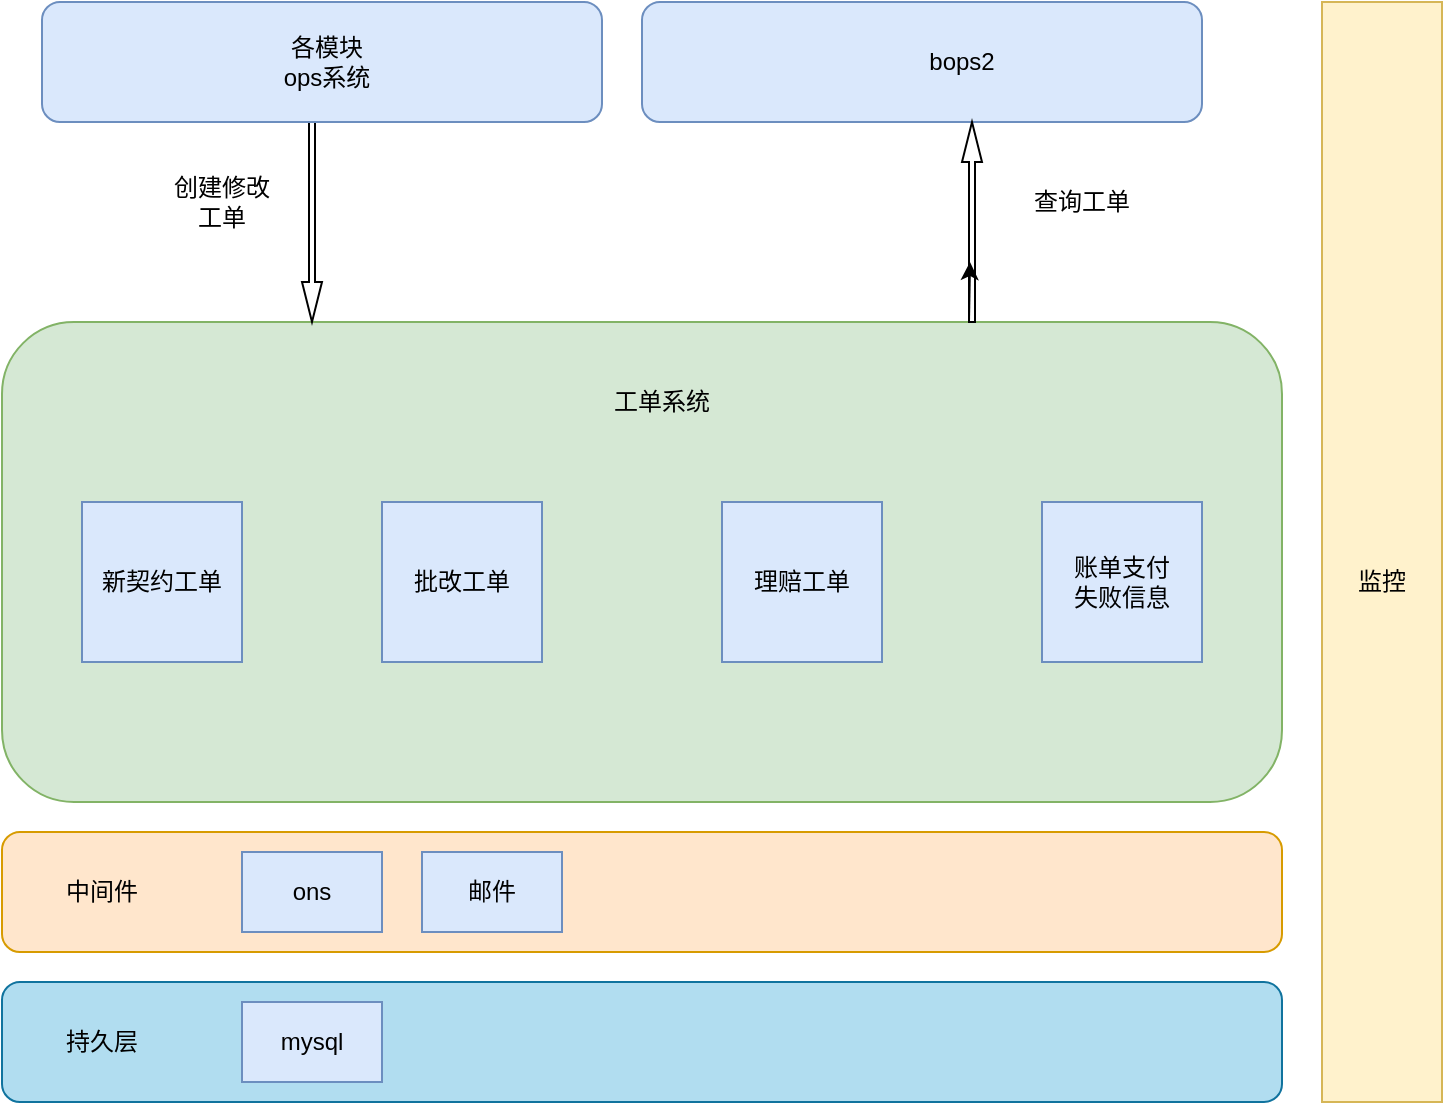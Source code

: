 <mxfile version="14.1.1" type="github" pages="3">
  <diagram id="Bz8B_BYT6hGDWc0vq6sv" name="Page-1">
    <mxGraphModel dx="1422" dy="882" grid="1" gridSize="10" guides="1" tooltips="1" connect="1" arrows="1" fold="1" page="1" pageScale="1" pageWidth="827" pageHeight="1169" math="0" shadow="0">
      <root>
        <mxCell id="0" />
        <mxCell id="1" parent="0" />
        <mxCell id="CyxOjfZskQ-ww6EQWVBY-3" value="" style="rounded=1;whiteSpace=wrap;html=1;fillColor=#dae8fc;strokeColor=#6c8ebf;" parent="1" vertex="1">
          <mxGeometry x="360" y="110" width="280" height="60" as="geometry" />
        </mxCell>
        <mxCell id="CyxOjfZskQ-ww6EQWVBY-9" value="bops2" style="text;html=1;strokeColor=none;fillColor=none;align=center;verticalAlign=middle;whiteSpace=wrap;rounded=0;" parent="1" vertex="1">
          <mxGeometry x="500" y="130" width="40" height="20" as="geometry" />
        </mxCell>
        <mxCell id="CyxOjfZskQ-ww6EQWVBY-10" value="" style="rounded=1;whiteSpace=wrap;html=1;fillColor=#d5e8d4;strokeColor=#82b366;" parent="1" vertex="1">
          <mxGeometry x="40" y="270" width="640" height="240" as="geometry" />
        </mxCell>
        <mxCell id="CyxOjfZskQ-ww6EQWVBY-12" value="" style="shape=singleArrow;direction=south;whiteSpace=wrap;html=1;" parent="1" vertex="1">
          <mxGeometry x="190" y="170" width="10" height="100" as="geometry" />
        </mxCell>
        <mxCell id="CyxOjfZskQ-ww6EQWVBY-13" value="创建修改工单" style="text;html=1;strokeColor=none;fillColor=none;align=center;verticalAlign=middle;whiteSpace=wrap;rounded=0;" parent="1" vertex="1">
          <mxGeometry x="120" y="190" width="60" height="40" as="geometry" />
        </mxCell>
        <mxCell id="CyxOjfZskQ-ww6EQWVBY-14" value="" style="shape=singleArrow;direction=north;whiteSpace=wrap;html=1;" parent="1" vertex="1">
          <mxGeometry x="520" y="170" width="10" height="100" as="geometry" />
        </mxCell>
        <mxCell id="CyxOjfZskQ-ww6EQWVBY-15" value="查询工单&lt;br&gt;" style="text;html=1;strokeColor=none;fillColor=none;align=center;verticalAlign=middle;whiteSpace=wrap;rounded=0;" parent="1" vertex="1">
          <mxGeometry x="550" y="190" width="60" height="40" as="geometry" />
        </mxCell>
        <mxCell id="CyxOjfZskQ-ww6EQWVBY-16" style="edgeStyle=orthogonalEdgeStyle;rounded=0;orthogonalLoop=1;jettySize=auto;html=1;exitX=0;exitY=0;exitDx=0;exitDy=3.5;exitPerimeter=0;entryX=0.3;entryY=0.4;entryDx=0;entryDy=0;entryPerimeter=0;" parent="1" source="CyxOjfZskQ-ww6EQWVBY-14" target="CyxOjfZskQ-ww6EQWVBY-14" edge="1">
          <mxGeometry relative="1" as="geometry" />
        </mxCell>
        <mxCell id="CyxOjfZskQ-ww6EQWVBY-17" value="" style="rounded=0;whiteSpace=wrap;html=1;fillColor=#fff2cc;strokeColor=#d6b656;" parent="1" vertex="1">
          <mxGeometry x="700" y="110" width="60" height="550" as="geometry" />
        </mxCell>
        <mxCell id="CyxOjfZskQ-ww6EQWVBY-18" value="监控&lt;br&gt;" style="text;html=1;strokeColor=none;fillColor=none;align=center;verticalAlign=middle;whiteSpace=wrap;rounded=0;" parent="1" vertex="1">
          <mxGeometry x="710" y="390" width="40" height="20" as="geometry" />
        </mxCell>
        <mxCell id="CyxOjfZskQ-ww6EQWVBY-20" value="新契约工单" style="whiteSpace=wrap;html=1;aspect=fixed;fillColor=#dae8fc;strokeColor=#6c8ebf;" parent="1" vertex="1">
          <mxGeometry x="80" y="360" width="80" height="80" as="geometry" />
        </mxCell>
        <mxCell id="CyxOjfZskQ-ww6EQWVBY-21" value="批改工单" style="whiteSpace=wrap;html=1;aspect=fixed;fillColor=#dae8fc;strokeColor=#6c8ebf;" parent="1" vertex="1">
          <mxGeometry x="230" y="360" width="80" height="80" as="geometry" />
        </mxCell>
        <mxCell id="CyxOjfZskQ-ww6EQWVBY-22" value="理赔工单" style="whiteSpace=wrap;html=1;aspect=fixed;fillColor=#dae8fc;strokeColor=#6c8ebf;" parent="1" vertex="1">
          <mxGeometry x="400" y="360" width="80" height="80" as="geometry" />
        </mxCell>
        <mxCell id="CyxOjfZskQ-ww6EQWVBY-23" value="账单支付&lt;br&gt;失败信息" style="whiteSpace=wrap;html=1;aspect=fixed;fillColor=#dae8fc;strokeColor=#6c8ebf;" parent="1" vertex="1">
          <mxGeometry x="560" y="360" width="80" height="80" as="geometry" />
        </mxCell>
        <mxCell id="CyxOjfZskQ-ww6EQWVBY-24" value="工单系统" style="text;html=1;strokeColor=none;fillColor=none;align=center;verticalAlign=middle;whiteSpace=wrap;rounded=0;" parent="1" vertex="1">
          <mxGeometry x="335" y="300" width="70" height="20" as="geometry" />
        </mxCell>
        <mxCell id="CyxOjfZskQ-ww6EQWVBY-25" value="" style="rounded=1;whiteSpace=wrap;html=1;fillColor=#ffe6cc;strokeColor=#d79b00;" parent="1" vertex="1">
          <mxGeometry x="40" y="525" width="640" height="60" as="geometry" />
        </mxCell>
        <mxCell id="CyxOjfZskQ-ww6EQWVBY-26" value="中间件" style="text;html=1;strokeColor=none;fillColor=none;align=center;verticalAlign=middle;whiteSpace=wrap;rounded=0;" parent="1" vertex="1">
          <mxGeometry x="70" y="545" width="40" height="20" as="geometry" />
        </mxCell>
        <mxCell id="CyxOjfZskQ-ww6EQWVBY-27" value="ons" style="rounded=0;whiteSpace=wrap;html=1;fillColor=#dae8fc;strokeColor=#6c8ebf;" parent="1" vertex="1">
          <mxGeometry x="160" y="535" width="70" height="40" as="geometry" />
        </mxCell>
        <mxCell id="CyxOjfZskQ-ww6EQWVBY-28" value="" style="rounded=1;whiteSpace=wrap;html=1;fillColor=#b1ddf0;strokeColor=#10739e;" parent="1" vertex="1">
          <mxGeometry x="40" y="600" width="640" height="60" as="geometry" />
        </mxCell>
        <mxCell id="CyxOjfZskQ-ww6EQWVBY-29" value="持久层" style="text;html=1;strokeColor=none;fillColor=none;align=center;verticalAlign=middle;whiteSpace=wrap;rounded=0;" parent="1" vertex="1">
          <mxGeometry x="70" y="620" width="40" height="20" as="geometry" />
        </mxCell>
        <mxCell id="CyxOjfZskQ-ww6EQWVBY-30" value="mysql" style="rounded=0;whiteSpace=wrap;html=1;fillColor=#dae8fc;strokeColor=#6c8ebf;" parent="1" vertex="1">
          <mxGeometry x="160" y="610" width="70" height="40" as="geometry" />
        </mxCell>
        <mxCell id="CyxOjfZskQ-ww6EQWVBY-31" value="邮件&lt;br&gt;" style="rounded=0;whiteSpace=wrap;html=1;fillColor=#dae8fc;strokeColor=#6c8ebf;" parent="1" vertex="1">
          <mxGeometry x="250" y="535" width="70" height="40" as="geometry" />
        </mxCell>
        <mxCell id="HFvSN-A8tYZhv3tcYNuz-1" value="" style="rounded=1;whiteSpace=wrap;html=1;fillColor=#dae8fc;strokeColor=#6c8ebf;" vertex="1" parent="1">
          <mxGeometry x="60" y="110" width="280" height="60" as="geometry" />
        </mxCell>
        <mxCell id="HFvSN-A8tYZhv3tcYNuz-2" value="各模块ops系统" style="text;html=1;strokeColor=none;fillColor=none;align=center;verticalAlign=middle;whiteSpace=wrap;rounded=0;" vertex="1" parent="1">
          <mxGeometry x="175" y="130" width="55" height="20" as="geometry" />
        </mxCell>
      </root>
    </mxGraphModel>
  </diagram>
  <diagram id="Ie__8QnxO3a53nIc40qi" name="Page-2">
    <mxGraphModel dx="1422" dy="882" grid="1" gridSize="10" guides="1" tooltips="1" connect="1" arrows="1" fold="1" page="1" pageScale="1" pageWidth="827" pageHeight="1169" math="0" shadow="0">
      <root>
        <mxCell id="VXLplO5RqqTLVXt8_xNy-0" />
        <mxCell id="VXLplO5RqqTLVXt8_xNy-1" parent="VXLplO5RqqTLVXt8_xNy-0" />
        <mxCell id="VXLplO5RqqTLVXt8_xNy-16" value="" style="rounded=0;whiteSpace=wrap;html=1;" parent="VXLplO5RqqTLVXt8_xNy-1" vertex="1">
          <mxGeometry x="40" y="80" width="980" height="40" as="geometry" />
        </mxCell>
        <mxCell id="VXLplO5RqqTLVXt8_xNy-17" value="保单/理赔/账单" style="rounded=0;whiteSpace=wrap;html=1;" parent="VXLplO5RqqTLVXt8_xNy-1" vertex="1">
          <mxGeometry x="40" y="120" width="180" height="40" as="geometry" />
        </mxCell>
        <mxCell id="VXLplO5RqqTLVXt8_xNy-18" value="工单系统" style="rounded=0;whiteSpace=wrap;html=1;" parent="VXLplO5RqqTLVXt8_xNy-1" vertex="1">
          <mxGeometry x="400" y="120" width="440" height="40" as="geometry" />
        </mxCell>
        <mxCell id="VXLplO5RqqTLVXt8_xNy-19" value="邮件" style="rounded=0;whiteSpace=wrap;html=1;" parent="VXLplO5RqqTLVXt8_xNy-1" vertex="1">
          <mxGeometry x="840" y="120" width="180" height="40" as="geometry" />
        </mxCell>
        <mxCell id="VXLplO5RqqTLVXt8_xNy-21" value="消息队列" style="rounded=0;whiteSpace=wrap;html=1;" parent="VXLplO5RqqTLVXt8_xNy-1" vertex="1">
          <mxGeometry x="220" y="120" width="180" height="40" as="geometry" />
        </mxCell>
        <mxCell id="VXLplO5RqqTLVXt8_xNy-22" value="工单系统工单创建更新流程" style="text;html=1;strokeColor=none;fillColor=none;align=center;verticalAlign=middle;whiteSpace=wrap;rounded=0;" parent="VXLplO5RqqTLVXt8_xNy-1" vertex="1">
          <mxGeometry x="50" y="80" width="260" height="40" as="geometry" />
        </mxCell>
        <mxCell id="VXLplO5RqqTLVXt8_xNy-26" value="" style="rounded=0;whiteSpace=wrap;html=1;" parent="VXLplO5RqqTLVXt8_xNy-1" vertex="1">
          <mxGeometry x="840" y="160" width="180" height="950" as="geometry" />
        </mxCell>
        <mxCell id="VXLplO5RqqTLVXt8_xNy-35" style="edgeStyle=orthogonalEdgeStyle;rounded=0;orthogonalLoop=1;jettySize=auto;html=1;exitX=0.5;exitY=1;exitDx=0;exitDy=0;" parent="VXLplO5RqqTLVXt8_xNy-1" target="VXLplO5RqqTLVXt8_xNy-28" edge="1">
          <mxGeometry relative="1" as="geometry">
            <mxPoint x="457" y="247.5" as="sourcePoint" />
          </mxGeometry>
        </mxCell>
        <mxCell id="VXLplO5RqqTLVXt8_xNy-36" value="更新" style="edgeLabel;html=1;align=center;verticalAlign=middle;resizable=0;points=[];" parent="VXLplO5RqqTLVXt8_xNy-35" vertex="1" connectable="0">
          <mxGeometry x="-0.333" y="-1" relative="1" as="geometry">
            <mxPoint as="offset" />
          </mxGeometry>
        </mxCell>
        <mxCell id="VXLplO5RqqTLVXt8_xNy-42" style="edgeStyle=orthogonalEdgeStyle;rounded=0;orthogonalLoop=1;jettySize=auto;html=1;" parent="VXLplO5RqqTLVXt8_xNy-1" target="VXLplO5RqqTLVXt8_xNy-41" edge="1">
          <mxGeometry relative="1" as="geometry">
            <mxPoint x="725" y="240" as="sourcePoint" />
          </mxGeometry>
        </mxCell>
        <mxCell id="RD8_IWO9MU_sJZ0F83du-0" value="" style="rounded=0;whiteSpace=wrap;html=1;" parent="VXLplO5RqqTLVXt8_xNy-1" vertex="1">
          <mxGeometry x="40" y="160" width="180" height="950" as="geometry" />
        </mxCell>
        <mxCell id="ig_mH-F8HR2PGBS0FZ2f-3" style="edgeStyle=orthogonalEdgeStyle;rounded=0;orthogonalLoop=1;jettySize=auto;html=1;entryX=0;entryY=0.5;entryDx=0;entryDy=0;" edge="1" parent="VXLplO5RqqTLVXt8_xNy-1" source="RD8_IWO9MU_sJZ0F83du-1" target="ig_mH-F8HR2PGBS0FZ2f-2">
          <mxGeometry relative="1" as="geometry" />
        </mxCell>
        <mxCell id="RD8_IWO9MU_sJZ0F83du-1" value="开始" style="rounded=1;whiteSpace=wrap;html=1;" parent="VXLplO5RqqTLVXt8_xNy-1" vertex="1">
          <mxGeometry x="60" y="230" width="120" height="35" as="geometry" />
        </mxCell>
        <mxCell id="RD8_IWO9MU_sJZ0F83du-3" value="" style="rounded=0;whiteSpace=wrap;html=1;" parent="VXLplO5RqqTLVXt8_xNy-1" vertex="1">
          <mxGeometry x="400" y="160" width="440" height="950" as="geometry" />
        </mxCell>
        <mxCell id="RD8_IWO9MU_sJZ0F83du-6" value="账单系统" style="text;html=1;strokeColor=none;fillColor=none;align=center;verticalAlign=middle;whiteSpace=wrap;rounded=0;" parent="VXLplO5RqqTLVXt8_xNy-1" vertex="1">
          <mxGeometry x="50" y="180" width="40" height="20" as="geometry" />
        </mxCell>
        <mxCell id="RD8_IWO9MU_sJZ0F83du-18" style="edgeStyle=orthogonalEdgeStyle;rounded=0;orthogonalLoop=1;jettySize=auto;html=1;entryX=0.5;entryY=0;entryDx=0;entryDy=0;" parent="VXLplO5RqqTLVXt8_xNy-1" source="RD8_IWO9MU_sJZ0F83du-7" target="RD8_IWO9MU_sJZ0F83du-8" edge="1">
          <mxGeometry relative="1" as="geometry" />
        </mxCell>
        <mxCell id="RD8_IWO9MU_sJZ0F83du-7" value="消息处理" style="rounded=0;whiteSpace=wrap;html=1;" parent="VXLplO5RqqTLVXt8_xNy-1" vertex="1">
          <mxGeometry x="435" y="223.44" width="100" height="48.12" as="geometry" />
        </mxCell>
        <mxCell id="RD8_IWO9MU_sJZ0F83du-19" style="edgeStyle=orthogonalEdgeStyle;rounded=0;orthogonalLoop=1;jettySize=auto;html=1;" parent="VXLplO5RqqTLVXt8_xNy-1" source="RD8_IWO9MU_sJZ0F83du-8" target="RD8_IWO9MU_sJZ0F83du-9" edge="1">
          <mxGeometry relative="1" as="geometry" />
        </mxCell>
        <mxCell id="RD8_IWO9MU_sJZ0F83du-8" value="解析消息内容校验数据格式" style="rounded=0;whiteSpace=wrap;html=1;" parent="VXLplO5RqqTLVXt8_xNy-1" vertex="1">
          <mxGeometry x="435" y="330" width="100" height="48.12" as="geometry" />
        </mxCell>
        <mxCell id="RD8_IWO9MU_sJZ0F83du-20" style="edgeStyle=orthogonalEdgeStyle;rounded=0;orthogonalLoop=1;jettySize=auto;html=1;" parent="VXLplO5RqqTLVXt8_xNy-1" source="RD8_IWO9MU_sJZ0F83du-9" target="RD8_IWO9MU_sJZ0F83du-10" edge="1">
          <mxGeometry relative="1" as="geometry">
            <Array as="points">
              <mxPoint x="615" y="454" />
              <mxPoint x="615" y="242" />
            </Array>
          </mxGeometry>
        </mxCell>
        <mxCell id="RD8_IWO9MU_sJZ0F83du-21" value="是" style="edgeLabel;html=1;align=center;verticalAlign=middle;resizable=0;points=[];" parent="RD8_IWO9MU_sJZ0F83du-20" vertex="1" connectable="0">
          <mxGeometry x="-0.126" y="-2" relative="1" as="geometry">
            <mxPoint as="offset" />
          </mxGeometry>
        </mxCell>
        <mxCell id="RD8_IWO9MU_sJZ0F83du-22" style="edgeStyle=orthogonalEdgeStyle;rounded=0;orthogonalLoop=1;jettySize=auto;html=1;" parent="VXLplO5RqqTLVXt8_xNy-1" source="ig_mH-F8HR2PGBS0FZ2f-5" target="RD8_IWO9MU_sJZ0F83du-15" edge="1">
          <mxGeometry relative="1" as="geometry">
            <Array as="points">
              <mxPoint x="485" y="810" />
              <mxPoint x="600" y="810" />
            </Array>
          </mxGeometry>
        </mxCell>
        <mxCell id="ig_mH-F8HR2PGBS0FZ2f-8" value="是" style="edgeLabel;html=1;align=center;verticalAlign=middle;resizable=0;points=[];" vertex="1" connectable="0" parent="RD8_IWO9MU_sJZ0F83du-22">
          <mxGeometry x="-0.714" relative="1" as="geometry">
            <mxPoint as="offset" />
          </mxGeometry>
        </mxCell>
        <mxCell id="RD8_IWO9MU_sJZ0F83du-9" value="账单是否&lt;br&gt;支付失败" style="rhombus;whiteSpace=wrap;html=1;" parent="VXLplO5RqqTLVXt8_xNy-1" vertex="1">
          <mxGeometry x="435" y="412.51" width="100" height="82.5" as="geometry" />
        </mxCell>
        <mxCell id="RD8_IWO9MU_sJZ0F83du-24" style="edgeStyle=orthogonalEdgeStyle;rounded=0;orthogonalLoop=1;jettySize=auto;html=1;" parent="VXLplO5RqqTLVXt8_xNy-1" source="RD8_IWO9MU_sJZ0F83du-10" target="RD8_IWO9MU_sJZ0F83du-11" edge="1">
          <mxGeometry relative="1" as="geometry" />
        </mxCell>
        <mxCell id="RD8_IWO9MU_sJZ0F83du-10" value="获取支付失&lt;br&gt;败的业务号" style="rounded=0;whiteSpace=wrap;html=1;" parent="VXLplO5RqqTLVXt8_xNy-1" vertex="1">
          <mxGeometry x="665" y="211.56" width="90" height="60" as="geometry" />
        </mxCell>
        <mxCell id="RD8_IWO9MU_sJZ0F83du-25" style="edgeStyle=orthogonalEdgeStyle;rounded=0;orthogonalLoop=1;jettySize=auto;html=1;" parent="VXLplO5RqqTLVXt8_xNy-1" source="RD8_IWO9MU_sJZ0F83du-11" target="RD8_IWO9MU_sJZ0F83du-12" edge="1">
          <mxGeometry relative="1" as="geometry" />
        </mxCell>
        <mxCell id="RD8_IWO9MU_sJZ0F83du-11" value="根据业务号查&lt;br&gt;询相关的工单" style="rounded=0;whiteSpace=wrap;html=1;" parent="VXLplO5RqqTLVXt8_xNy-1" vertex="1">
          <mxGeometry x="665" y="324.06" width="90" height="60" as="geometry" />
        </mxCell>
        <mxCell id="RD8_IWO9MU_sJZ0F83du-26" value="是" style="edgeStyle=orthogonalEdgeStyle;rounded=0;orthogonalLoop=1;jettySize=auto;html=1;entryX=0.5;entryY=0;entryDx=0;entryDy=0;" parent="VXLplO5RqqTLVXt8_xNy-1" source="RD8_IWO9MU_sJZ0F83du-12" target="RD8_IWO9MU_sJZ0F83du-13" edge="1">
          <mxGeometry relative="1" as="geometry" />
        </mxCell>
        <mxCell id="RD8_IWO9MU_sJZ0F83du-27" style="edgeStyle=orthogonalEdgeStyle;rounded=0;orthogonalLoop=1;jettySize=auto;html=1;" parent="VXLplO5RqqTLVXt8_xNy-1" source="RD8_IWO9MU_sJZ0F83du-12" edge="1">
          <mxGeometry relative="1" as="geometry">
            <mxPoint x="595" y="990" as="targetPoint" />
            <Array as="points">
              <mxPoint x="600" y="481" />
              <mxPoint x="600" y="990" />
            </Array>
          </mxGeometry>
        </mxCell>
        <mxCell id="RD8_IWO9MU_sJZ0F83du-28" value="否" style="edgeLabel;html=1;align=center;verticalAlign=middle;resizable=0;points=[];" parent="RD8_IWO9MU_sJZ0F83du-27" vertex="1" connectable="0">
          <mxGeometry x="-0.483" relative="1" as="geometry">
            <mxPoint as="offset" />
          </mxGeometry>
        </mxCell>
        <mxCell id="RD8_IWO9MU_sJZ0F83du-12" value="是否存在&lt;br&gt;对应工单" style="rhombus;whiteSpace=wrap;html=1;" parent="VXLplO5RqqTLVXt8_xNy-1" vertex="1">
          <mxGeometry x="660" y="440" width="100" height="82.5" as="geometry" />
        </mxCell>
        <mxCell id="RD8_IWO9MU_sJZ0F83du-29" style="edgeStyle=orthogonalEdgeStyle;rounded=0;orthogonalLoop=1;jettySize=auto;html=1;entryX=0;entryY=0.5;entryDx=0;entryDy=0;" parent="VXLplO5RqqTLVXt8_xNy-1" source="RD8_IWO9MU_sJZ0F83du-13" target="RD8_IWO9MU_sJZ0F83du-14" edge="1">
          <mxGeometry relative="1" as="geometry" />
        </mxCell>
        <mxCell id="ig_mH-F8HR2PGBS0FZ2f-18" style="edgeStyle=orthogonalEdgeStyle;rounded=0;orthogonalLoop=1;jettySize=auto;html=1;" edge="1" parent="VXLplO5RqqTLVXt8_xNy-1" source="RD8_IWO9MU_sJZ0F83du-13">
          <mxGeometry relative="1" as="geometry">
            <mxPoint x="600" y="800" as="targetPoint" />
            <Array as="points">
              <mxPoint x="710" y="780" />
              <mxPoint x="600" y="780" />
            </Array>
          </mxGeometry>
        </mxCell>
        <mxCell id="RD8_IWO9MU_sJZ0F83du-13" value="创建工单对应的支付失败记录" style="rounded=0;whiteSpace=wrap;html=1;" parent="VXLplO5RqqTLVXt8_xNy-1" vertex="1">
          <mxGeometry x="650" y="652.51" width="120" height="60" as="geometry" />
        </mxCell>
        <mxCell id="RD8_IWO9MU_sJZ0F83du-14" value="根据工单待办人信息发送邮件通知" style="rounded=0;whiteSpace=wrap;html=1;" parent="VXLplO5RqqTLVXt8_xNy-1" vertex="1">
          <mxGeometry x="865" y="652.51" width="120" height="60" as="geometry" />
        </mxCell>
        <mxCell id="RD8_IWO9MU_sJZ0F83du-15" value="结束" style="rounded=1;whiteSpace=wrap;html=1;" parent="VXLplO5RqqTLVXt8_xNy-1" vertex="1">
          <mxGeometry x="550" y="1000" width="100" height="50" as="geometry" />
        </mxCell>
        <mxCell id="ig_mH-F8HR2PGBS0FZ2f-1" value="" style="rounded=0;whiteSpace=wrap;html=1;" vertex="1" parent="VXLplO5RqqTLVXt8_xNy-1">
          <mxGeometry x="220" y="160" width="180" height="950" as="geometry" />
        </mxCell>
        <mxCell id="ig_mH-F8HR2PGBS0FZ2f-4" style="edgeStyle=orthogonalEdgeStyle;rounded=0;orthogonalLoop=1;jettySize=auto;html=1;" edge="1" parent="VXLplO5RqqTLVXt8_xNy-1" source="ig_mH-F8HR2PGBS0FZ2f-2" target="RD8_IWO9MU_sJZ0F83du-7">
          <mxGeometry relative="1" as="geometry" />
        </mxCell>
        <mxCell id="ig_mH-F8HR2PGBS0FZ2f-2" value="消息队列" style="rounded=0;whiteSpace=wrap;html=1;" vertex="1" parent="VXLplO5RqqTLVXt8_xNy-1">
          <mxGeometry x="255" y="227.5" width="110" height="40" as="geometry" />
        </mxCell>
        <mxCell id="ig_mH-F8HR2PGBS0FZ2f-13" style="edgeStyle=orthogonalEdgeStyle;rounded=0;orthogonalLoop=1;jettySize=auto;html=1;" edge="1" parent="VXLplO5RqqTLVXt8_xNy-1" source="ig_mH-F8HR2PGBS0FZ2f-5">
          <mxGeometry relative="1" as="geometry">
            <mxPoint x="600" y="990" as="targetPoint" />
            <Array as="points">
              <mxPoint x="600" y="613" />
            </Array>
          </mxGeometry>
        </mxCell>
        <mxCell id="ig_mH-F8HR2PGBS0FZ2f-5" value="查询是否存在对应&lt;br&gt;的支付失败的数据" style="rhombus;whiteSpace=wrap;html=1;" vertex="1" parent="VXLplO5RqqTLVXt8_xNy-1">
          <mxGeometry x="420" y="572.51" width="130" height="80" as="geometry" />
        </mxCell>
        <mxCell id="ig_mH-F8HR2PGBS0FZ2f-6" style="edgeStyle=orthogonalEdgeStyle;rounded=0;orthogonalLoop=1;jettySize=auto;html=1;" edge="1" parent="VXLplO5RqqTLVXt8_xNy-1" source="RD8_IWO9MU_sJZ0F83du-9" target="ig_mH-F8HR2PGBS0FZ2f-5">
          <mxGeometry relative="1" as="geometry">
            <Array as="points" />
            <mxPoint x="485" y="495.01" as="sourcePoint" />
            <mxPoint x="595" y="1000" as="targetPoint" />
          </mxGeometry>
        </mxCell>
        <mxCell id="ig_mH-F8HR2PGBS0FZ2f-7" value="否" style="edgeLabel;html=1;align=center;verticalAlign=middle;resizable=0;points=[];" vertex="1" connectable="0" parent="ig_mH-F8HR2PGBS0FZ2f-6">
          <mxGeometry x="-0.253" y="1" relative="1" as="geometry">
            <mxPoint as="offset" />
          </mxGeometry>
        </mxCell>
        <mxCell id="ig_mH-F8HR2PGBS0FZ2f-11" value="将失败的支付信息更新为成功" style="rounded=0;whiteSpace=wrap;html=1;" vertex="1" parent="VXLplO5RqqTLVXt8_xNy-1">
          <mxGeometry x="425" y="700" width="120" height="60" as="geometry" />
        </mxCell>
      </root>
    </mxGraphModel>
  </diagram>
  <diagram id="8ziYD3CXc0tGS_evEbdj" name="Page-3">
    <mxGraphModel dx="1422" dy="882" grid="1" gridSize="10" guides="1" tooltips="1" connect="1" arrows="1" fold="1" page="1" pageScale="1" pageWidth="827" pageHeight="1169" math="0" shadow="0">
      <root>
        <mxCell id="uR7DcW4M6yR71KvsL8T4-0" />
        <mxCell id="uR7DcW4M6yR71KvsL8T4-1" parent="uR7DcW4M6yR71KvsL8T4-0" />
        <mxCell id="uR7DcW4M6yR71KvsL8T4-2" value="" style="rounded=0;whiteSpace=wrap;html=1;" parent="uR7DcW4M6yR71KvsL8T4-1" vertex="1">
          <mxGeometry x="40" y="120" width="980" height="640" as="geometry" />
        </mxCell>
        <mxCell id="uR7DcW4M6yR71KvsL8T4-3" value="" style="rounded=0;whiteSpace=wrap;html=1;" parent="uR7DcW4M6yR71KvsL8T4-1" vertex="1">
          <mxGeometry x="40" y="80" width="980" height="40" as="geometry" />
        </mxCell>
        <mxCell id="uR7DcW4M6yR71KvsL8T4-4" value="保单/理赔/账单" style="rounded=0;whiteSpace=wrap;html=1;" parent="uR7DcW4M6yR71KvsL8T4-1" vertex="1">
          <mxGeometry x="40" y="120" width="180" height="40" as="geometry" />
        </mxCell>
        <mxCell id="uR7DcW4M6yR71KvsL8T4-5" value="工单系统" style="rounded=0;whiteSpace=wrap;html=1;" parent="uR7DcW4M6yR71KvsL8T4-1" vertex="1">
          <mxGeometry x="400" y="120" width="620" height="40" as="geometry" />
        </mxCell>
        <mxCell id="uR7DcW4M6yR71KvsL8T4-7" value="消息队列" style="rounded=0;whiteSpace=wrap;html=1;" parent="uR7DcW4M6yR71KvsL8T4-1" vertex="1">
          <mxGeometry x="220" y="120" width="180" height="40" as="geometry" />
        </mxCell>
        <mxCell id="uR7DcW4M6yR71KvsL8T4-8" value="工单系统工单创建更新流程" style="text;html=1;strokeColor=none;fillColor=none;align=center;verticalAlign=middle;whiteSpace=wrap;rounded=0;" parent="uR7DcW4M6yR71KvsL8T4-1" vertex="1">
          <mxGeometry x="50" y="80" width="260" height="40" as="geometry" />
        </mxCell>
        <mxCell id="uR7DcW4M6yR71KvsL8T4-9" value="" style="rounded=0;whiteSpace=wrap;html=1;" parent="uR7DcW4M6yR71KvsL8T4-1" vertex="1">
          <mxGeometry x="40" y="160" width="180" height="600" as="geometry" />
        </mxCell>
        <mxCell id="uR7DcW4M6yR71KvsL8T4-10" value="" style="rounded=0;whiteSpace=wrap;html=1;" parent="uR7DcW4M6yR71KvsL8T4-1" vertex="1">
          <mxGeometry x="220" y="160" width="180" height="600" as="geometry" />
        </mxCell>
        <mxCell id="uR7DcW4M6yR71KvsL8T4-12" style="edgeStyle=orthogonalEdgeStyle;rounded=0;orthogonalLoop=1;jettySize=auto;html=1;exitX=1;exitY=0.5;exitDx=0;exitDy=0;entryX=0;entryY=0.5;entryDx=0;entryDy=0;" parent="uR7DcW4M6yR71KvsL8T4-1" source="uR7DcW4M6yR71KvsL8T4-13" target="uR7DcW4M6yR71KvsL8T4-20" edge="1">
          <mxGeometry relative="1" as="geometry" />
        </mxCell>
        <mxCell id="uR7DcW4M6yR71KvsL8T4-13" value="开始" style="rounded=1;whiteSpace=wrap;html=1;" parent="uR7DcW4M6yR71KvsL8T4-1" vertex="1">
          <mxGeometry x="70" y="190" width="110" height="40" as="geometry" />
        </mxCell>
        <mxCell id="uR7DcW4M6yR71KvsL8T4-14" style="edgeStyle=orthogonalEdgeStyle;rounded=0;orthogonalLoop=1;jettySize=auto;html=1;" parent="uR7DcW4M6yR71KvsL8T4-1" source="uR7DcW4M6yR71KvsL8T4-15" target="uR7DcW4M6yR71KvsL8T4-21" edge="1">
          <mxGeometry relative="1" as="geometry">
            <Array as="points">
              <mxPoint x="481" y="420" />
              <mxPoint x="600" y="420" />
            </Array>
          </mxGeometry>
        </mxCell>
        <mxCell id="uR7DcW4M6yR71KvsL8T4-15" value="根据业务号和工单号更新工单为已完成" style="rounded=0;whiteSpace=wrap;html=1;" parent="uR7DcW4M6yR71KvsL8T4-1" vertex="1">
          <mxGeometry x="420" y="370" width="139" height="80" as="geometry" />
        </mxCell>
        <mxCell id="uR7DcW4M6yR71KvsL8T4-16" style="edgeStyle=orthogonalEdgeStyle;rounded=0;orthogonalLoop=1;jettySize=auto;html=1;exitX=0.5;exitY=1;exitDx=0;exitDy=0;" parent="uR7DcW4M6yR71KvsL8T4-1" source="uR7DcW4M6yR71KvsL8T4-20" target="uR7DcW4M6yR71KvsL8T4-15" edge="1">
          <mxGeometry relative="1" as="geometry" />
        </mxCell>
        <mxCell id="uR7DcW4M6yR71KvsL8T4-17" value="完结" style="edgeLabel;html=1;align=center;verticalAlign=middle;resizable=0;points=[];" parent="uR7DcW4M6yR71KvsL8T4-16" vertex="1" connectable="0">
          <mxGeometry x="-0.333" y="-1" relative="1" as="geometry">
            <mxPoint y="-20" as="offset" />
          </mxGeometry>
        </mxCell>
        <mxCell id="uR7DcW4M6yR71KvsL8T4-18" style="edgeStyle=orthogonalEdgeStyle;rounded=0;orthogonalLoop=1;jettySize=auto;html=1;" parent="uR7DcW4M6yR71KvsL8T4-1" source="uR7DcW4M6yR71KvsL8T4-20" target="uR7DcW4M6yR71KvsL8T4-23" edge="1">
          <mxGeometry relative="1" as="geometry" />
        </mxCell>
        <mxCell id="uR7DcW4M6yR71KvsL8T4-19" value="创建" style="edgeLabel;html=1;align=center;verticalAlign=middle;resizable=0;points=[];" parent="uR7DcW4M6yR71KvsL8T4-18" vertex="1" connectable="0">
          <mxGeometry x="-0.2" y="-3" relative="1" as="geometry">
            <mxPoint as="offset" />
          </mxGeometry>
        </mxCell>
        <mxCell id="uR7DcW4M6yR71KvsL8T4-20" value="判断工单类型" style="rhombus;whiteSpace=wrap;html=1;" parent="uR7DcW4M6yR71KvsL8T4-1" vertex="1">
          <mxGeometry x="414" y="172.5" width="86" height="75" as="geometry" />
        </mxCell>
        <mxCell id="uR7DcW4M6yR71KvsL8T4-21" value="结束" style="rounded=1;whiteSpace=wrap;html=1;" parent="uR7DcW4M6yR71KvsL8T4-1" vertex="1">
          <mxGeometry x="550" y="700" width="100" height="40" as="geometry" />
        </mxCell>
        <mxCell id="uR7DcW4M6yR71KvsL8T4-22" style="edgeStyle=orthogonalEdgeStyle;rounded=0;orthogonalLoop=1;jettySize=auto;html=1;" parent="uR7DcW4M6yR71KvsL8T4-1" source="glzkW5RDJviqspL4UOLr-1" target="uR7DcW4M6yR71KvsL8T4-25" edge="1">
          <mxGeometry relative="1" as="geometry" />
        </mxCell>
        <mxCell id="glzkW5RDJviqspL4UOLr-4" value="否" style="edgeLabel;html=1;align=center;verticalAlign=middle;resizable=0;points=[];" vertex="1" connectable="0" parent="uR7DcW4M6yR71KvsL8T4-22">
          <mxGeometry x="-0.358" y="2" relative="1" as="geometry">
            <mxPoint x="-2" y="-23" as="offset" />
          </mxGeometry>
        </mxCell>
        <mxCell id="uR7DcW4M6yR71KvsL8T4-23" value="获取业务类型，&lt;br&gt;业务号" style="rounded=0;whiteSpace=wrap;html=1;" parent="uR7DcW4M6yR71KvsL8T4-1" vertex="1">
          <mxGeometry x="665" y="180" width="120" height="60" as="geometry" />
        </mxCell>
        <mxCell id="uR7DcW4M6yR71KvsL8T4-24" style="edgeStyle=orthogonalEdgeStyle;rounded=0;orthogonalLoop=1;jettySize=auto;html=1;entryX=0.5;entryY=0;entryDx=0;entryDy=0;" parent="uR7DcW4M6yR71KvsL8T4-1" source="uR7DcW4M6yR71KvsL8T4-25" target="uR7DcW4M6yR71KvsL8T4-21" edge="1">
          <mxGeometry relative="1" as="geometry" />
        </mxCell>
        <mxCell id="uR7DcW4M6yR71KvsL8T4-25" value="根据相对应的业务类型创建对应的待办工单数据" style="rounded=0;whiteSpace=wrap;html=1;" parent="uR7DcW4M6yR71KvsL8T4-1" vertex="1">
          <mxGeometry x="660" y="545" width="130" height="80" as="geometry" />
        </mxCell>
        <mxCell id="glzkW5RDJviqspL4UOLr-8" style="edgeStyle=orthogonalEdgeStyle;rounded=0;orthogonalLoop=1;jettySize=auto;html=1;" edge="1" parent="uR7DcW4M6yR71KvsL8T4-1" source="glzkW5RDJviqspL4UOLr-1" target="glzkW5RDJviqspL4UOLr-7">
          <mxGeometry relative="1" as="geometry" />
        </mxCell>
        <mxCell id="glzkW5RDJviqspL4UOLr-10" value="是" style="edgeLabel;html=1;align=center;verticalAlign=middle;resizable=0;points=[];" vertex="1" connectable="0" parent="glzkW5RDJviqspL4UOLr-8">
          <mxGeometry x="-0.18" y="-1" relative="1" as="geometry">
            <mxPoint as="offset" />
          </mxGeometry>
        </mxCell>
        <mxCell id="glzkW5RDJviqspL4UOLr-1" value="判断此业务号是否&lt;br&gt;存在待处理的任务" style="rhombus;whiteSpace=wrap;html=1;" vertex="1" parent="uR7DcW4M6yR71KvsL8T4-1">
          <mxGeometry x="660" y="300" width="130" height="80" as="geometry" />
        </mxCell>
        <mxCell id="glzkW5RDJviqspL4UOLr-2" style="edgeStyle=orthogonalEdgeStyle;rounded=0;orthogonalLoop=1;jettySize=auto;html=1;" edge="1" parent="uR7DcW4M6yR71KvsL8T4-1" source="uR7DcW4M6yR71KvsL8T4-23" target="glzkW5RDJviqspL4UOLr-1">
          <mxGeometry relative="1" as="geometry">
            <mxPoint x="725" y="240" as="sourcePoint" />
            <mxPoint x="725" y="545" as="targetPoint" />
          </mxGeometry>
        </mxCell>
        <mxCell id="glzkW5RDJviqspL4UOLr-9" style="edgeStyle=orthogonalEdgeStyle;rounded=0;orthogonalLoop=1;jettySize=auto;html=1;" edge="1" parent="uR7DcW4M6yR71KvsL8T4-1" source="glzkW5RDJviqspL4UOLr-7" target="uR7DcW4M6yR71KvsL8T4-25">
          <mxGeometry relative="1" as="geometry" />
        </mxCell>
        <mxCell id="glzkW5RDJviqspL4UOLr-7" value="将待处理的工单进行完成" style="rounded=0;whiteSpace=wrap;html=1;" vertex="1" parent="uR7DcW4M6yR71KvsL8T4-1">
          <mxGeometry x="860" y="410" width="120" height="60" as="geometry" />
        </mxCell>
      </root>
    </mxGraphModel>
  </diagram>
</mxfile>
